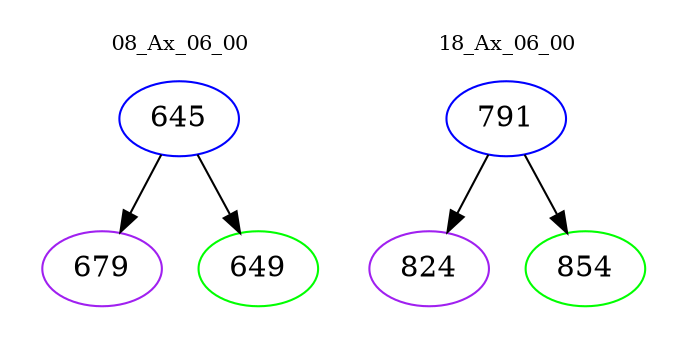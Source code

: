 digraph{
subgraph cluster_0 {
color = white
label = "08_Ax_06_00";
fontsize=10;
T0_645 [label="645", color="blue"]
T0_645 -> T0_679 [color="black"]
T0_679 [label="679", color="purple"]
T0_645 -> T0_649 [color="black"]
T0_649 [label="649", color="green"]
}
subgraph cluster_1 {
color = white
label = "18_Ax_06_00";
fontsize=10;
T1_791 [label="791", color="blue"]
T1_791 -> T1_824 [color="black"]
T1_824 [label="824", color="purple"]
T1_791 -> T1_854 [color="black"]
T1_854 [label="854", color="green"]
}
}
